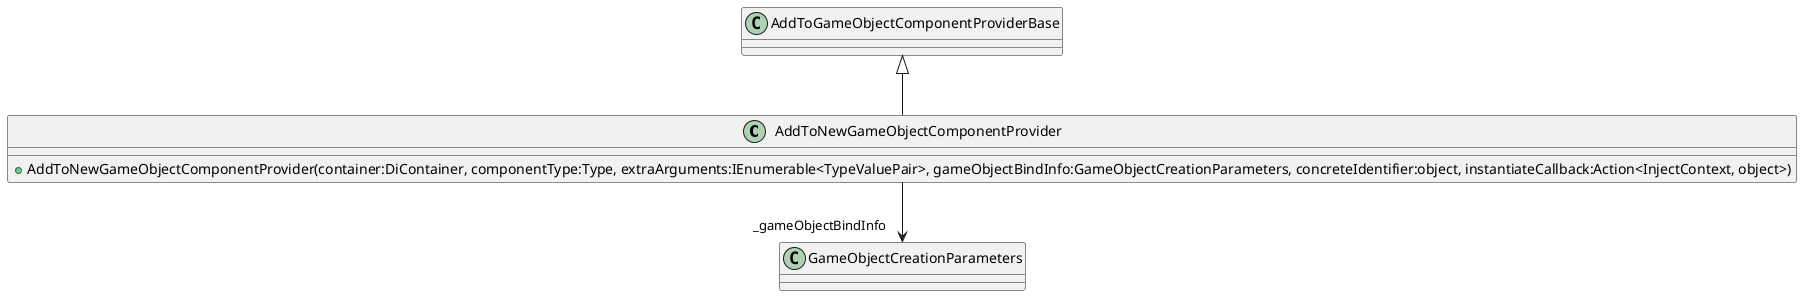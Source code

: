 @startuml
class AddToNewGameObjectComponentProvider {
    + AddToNewGameObjectComponentProvider(container:DiContainer, componentType:Type, extraArguments:IEnumerable<TypeValuePair>, gameObjectBindInfo:GameObjectCreationParameters, concreteIdentifier:object, instantiateCallback:Action<InjectContext, object>)
}
AddToGameObjectComponentProviderBase <|-- AddToNewGameObjectComponentProvider
AddToNewGameObjectComponentProvider --> "_gameObjectBindInfo" GameObjectCreationParameters
@enduml
